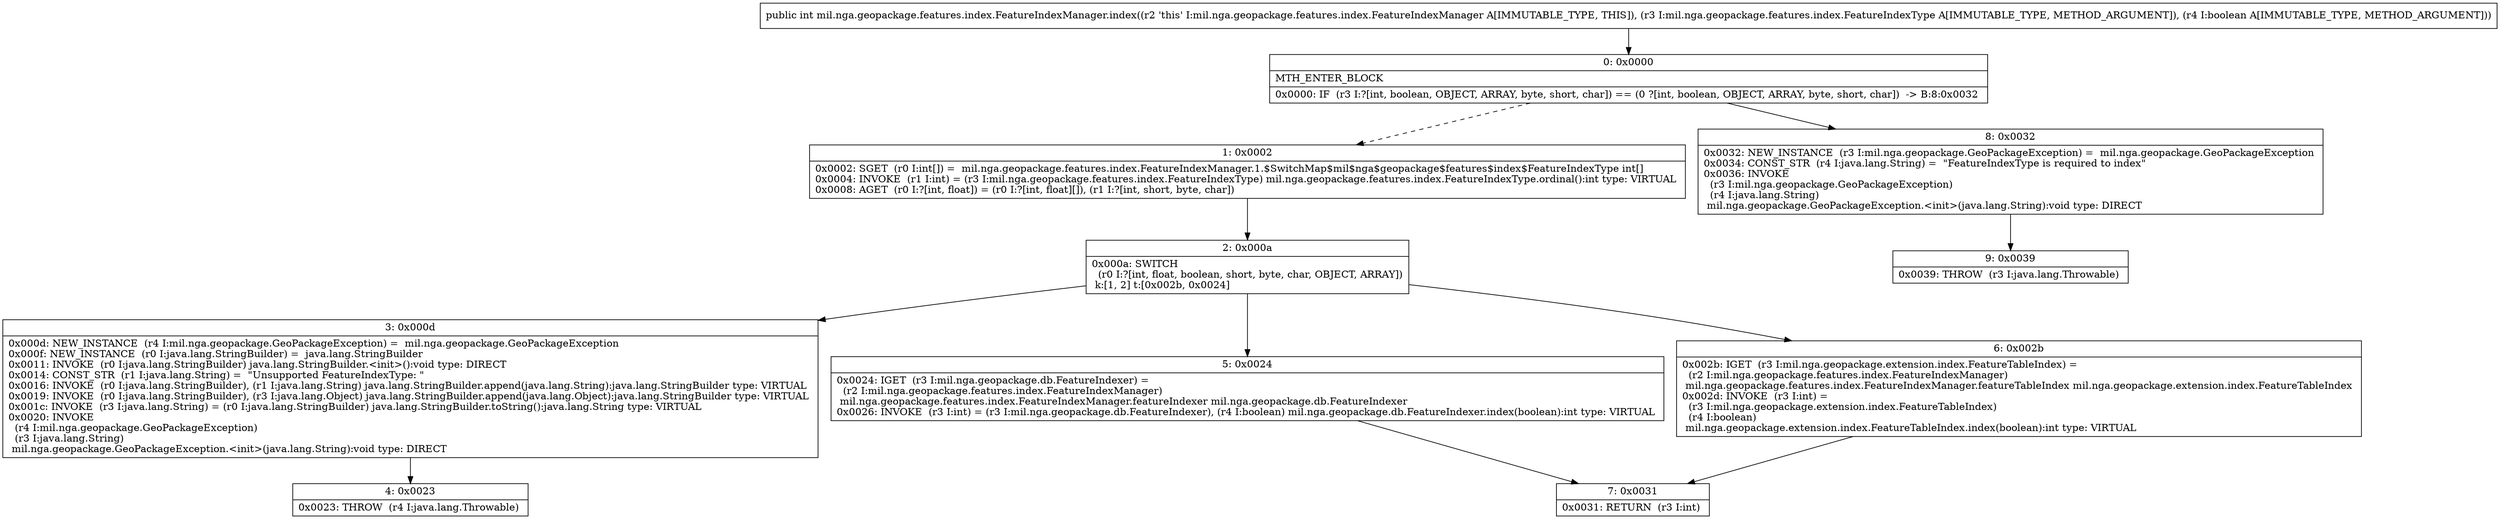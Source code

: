 digraph "CFG formil.nga.geopackage.features.index.FeatureIndexManager.index(Lmil\/nga\/geopackage\/features\/index\/FeatureIndexType;Z)I" {
Node_0 [shape=record,label="{0\:\ 0x0000|MTH_ENTER_BLOCK\l|0x0000: IF  (r3 I:?[int, boolean, OBJECT, ARRAY, byte, short, char]) == (0 ?[int, boolean, OBJECT, ARRAY, byte, short, char])  \-\> B:8:0x0032 \l}"];
Node_1 [shape=record,label="{1\:\ 0x0002|0x0002: SGET  (r0 I:int[]) =  mil.nga.geopackage.features.index.FeatureIndexManager.1.$SwitchMap$mil$nga$geopackage$features$index$FeatureIndexType int[] \l0x0004: INVOKE  (r1 I:int) = (r3 I:mil.nga.geopackage.features.index.FeatureIndexType) mil.nga.geopackage.features.index.FeatureIndexType.ordinal():int type: VIRTUAL \l0x0008: AGET  (r0 I:?[int, float]) = (r0 I:?[int, float][]), (r1 I:?[int, short, byte, char]) \l}"];
Node_2 [shape=record,label="{2\:\ 0x000a|0x000a: SWITCH  \l  (r0 I:?[int, float, boolean, short, byte, char, OBJECT, ARRAY])\l k:[1, 2] t:[0x002b, 0x0024] \l}"];
Node_3 [shape=record,label="{3\:\ 0x000d|0x000d: NEW_INSTANCE  (r4 I:mil.nga.geopackage.GeoPackageException) =  mil.nga.geopackage.GeoPackageException \l0x000f: NEW_INSTANCE  (r0 I:java.lang.StringBuilder) =  java.lang.StringBuilder \l0x0011: INVOKE  (r0 I:java.lang.StringBuilder) java.lang.StringBuilder.\<init\>():void type: DIRECT \l0x0014: CONST_STR  (r1 I:java.lang.String) =  \"Unsupported FeatureIndexType: \" \l0x0016: INVOKE  (r0 I:java.lang.StringBuilder), (r1 I:java.lang.String) java.lang.StringBuilder.append(java.lang.String):java.lang.StringBuilder type: VIRTUAL \l0x0019: INVOKE  (r0 I:java.lang.StringBuilder), (r3 I:java.lang.Object) java.lang.StringBuilder.append(java.lang.Object):java.lang.StringBuilder type: VIRTUAL \l0x001c: INVOKE  (r3 I:java.lang.String) = (r0 I:java.lang.StringBuilder) java.lang.StringBuilder.toString():java.lang.String type: VIRTUAL \l0x0020: INVOKE  \l  (r4 I:mil.nga.geopackage.GeoPackageException)\l  (r3 I:java.lang.String)\l mil.nga.geopackage.GeoPackageException.\<init\>(java.lang.String):void type: DIRECT \l}"];
Node_4 [shape=record,label="{4\:\ 0x0023|0x0023: THROW  (r4 I:java.lang.Throwable) \l}"];
Node_5 [shape=record,label="{5\:\ 0x0024|0x0024: IGET  (r3 I:mil.nga.geopackage.db.FeatureIndexer) = \l  (r2 I:mil.nga.geopackage.features.index.FeatureIndexManager)\l mil.nga.geopackage.features.index.FeatureIndexManager.featureIndexer mil.nga.geopackage.db.FeatureIndexer \l0x0026: INVOKE  (r3 I:int) = (r3 I:mil.nga.geopackage.db.FeatureIndexer), (r4 I:boolean) mil.nga.geopackage.db.FeatureIndexer.index(boolean):int type: VIRTUAL \l}"];
Node_6 [shape=record,label="{6\:\ 0x002b|0x002b: IGET  (r3 I:mil.nga.geopackage.extension.index.FeatureTableIndex) = \l  (r2 I:mil.nga.geopackage.features.index.FeatureIndexManager)\l mil.nga.geopackage.features.index.FeatureIndexManager.featureTableIndex mil.nga.geopackage.extension.index.FeatureTableIndex \l0x002d: INVOKE  (r3 I:int) = \l  (r3 I:mil.nga.geopackage.extension.index.FeatureTableIndex)\l  (r4 I:boolean)\l mil.nga.geopackage.extension.index.FeatureTableIndex.index(boolean):int type: VIRTUAL \l}"];
Node_7 [shape=record,label="{7\:\ 0x0031|0x0031: RETURN  (r3 I:int) \l}"];
Node_8 [shape=record,label="{8\:\ 0x0032|0x0032: NEW_INSTANCE  (r3 I:mil.nga.geopackage.GeoPackageException) =  mil.nga.geopackage.GeoPackageException \l0x0034: CONST_STR  (r4 I:java.lang.String) =  \"FeatureIndexType is required to index\" \l0x0036: INVOKE  \l  (r3 I:mil.nga.geopackage.GeoPackageException)\l  (r4 I:java.lang.String)\l mil.nga.geopackage.GeoPackageException.\<init\>(java.lang.String):void type: DIRECT \l}"];
Node_9 [shape=record,label="{9\:\ 0x0039|0x0039: THROW  (r3 I:java.lang.Throwable) \l}"];
MethodNode[shape=record,label="{public int mil.nga.geopackage.features.index.FeatureIndexManager.index((r2 'this' I:mil.nga.geopackage.features.index.FeatureIndexManager A[IMMUTABLE_TYPE, THIS]), (r3 I:mil.nga.geopackage.features.index.FeatureIndexType A[IMMUTABLE_TYPE, METHOD_ARGUMENT]), (r4 I:boolean A[IMMUTABLE_TYPE, METHOD_ARGUMENT])) }"];
MethodNode -> Node_0;
Node_0 -> Node_1[style=dashed];
Node_0 -> Node_8;
Node_1 -> Node_2;
Node_2 -> Node_3;
Node_2 -> Node_5;
Node_2 -> Node_6;
Node_3 -> Node_4;
Node_5 -> Node_7;
Node_6 -> Node_7;
Node_8 -> Node_9;
}

